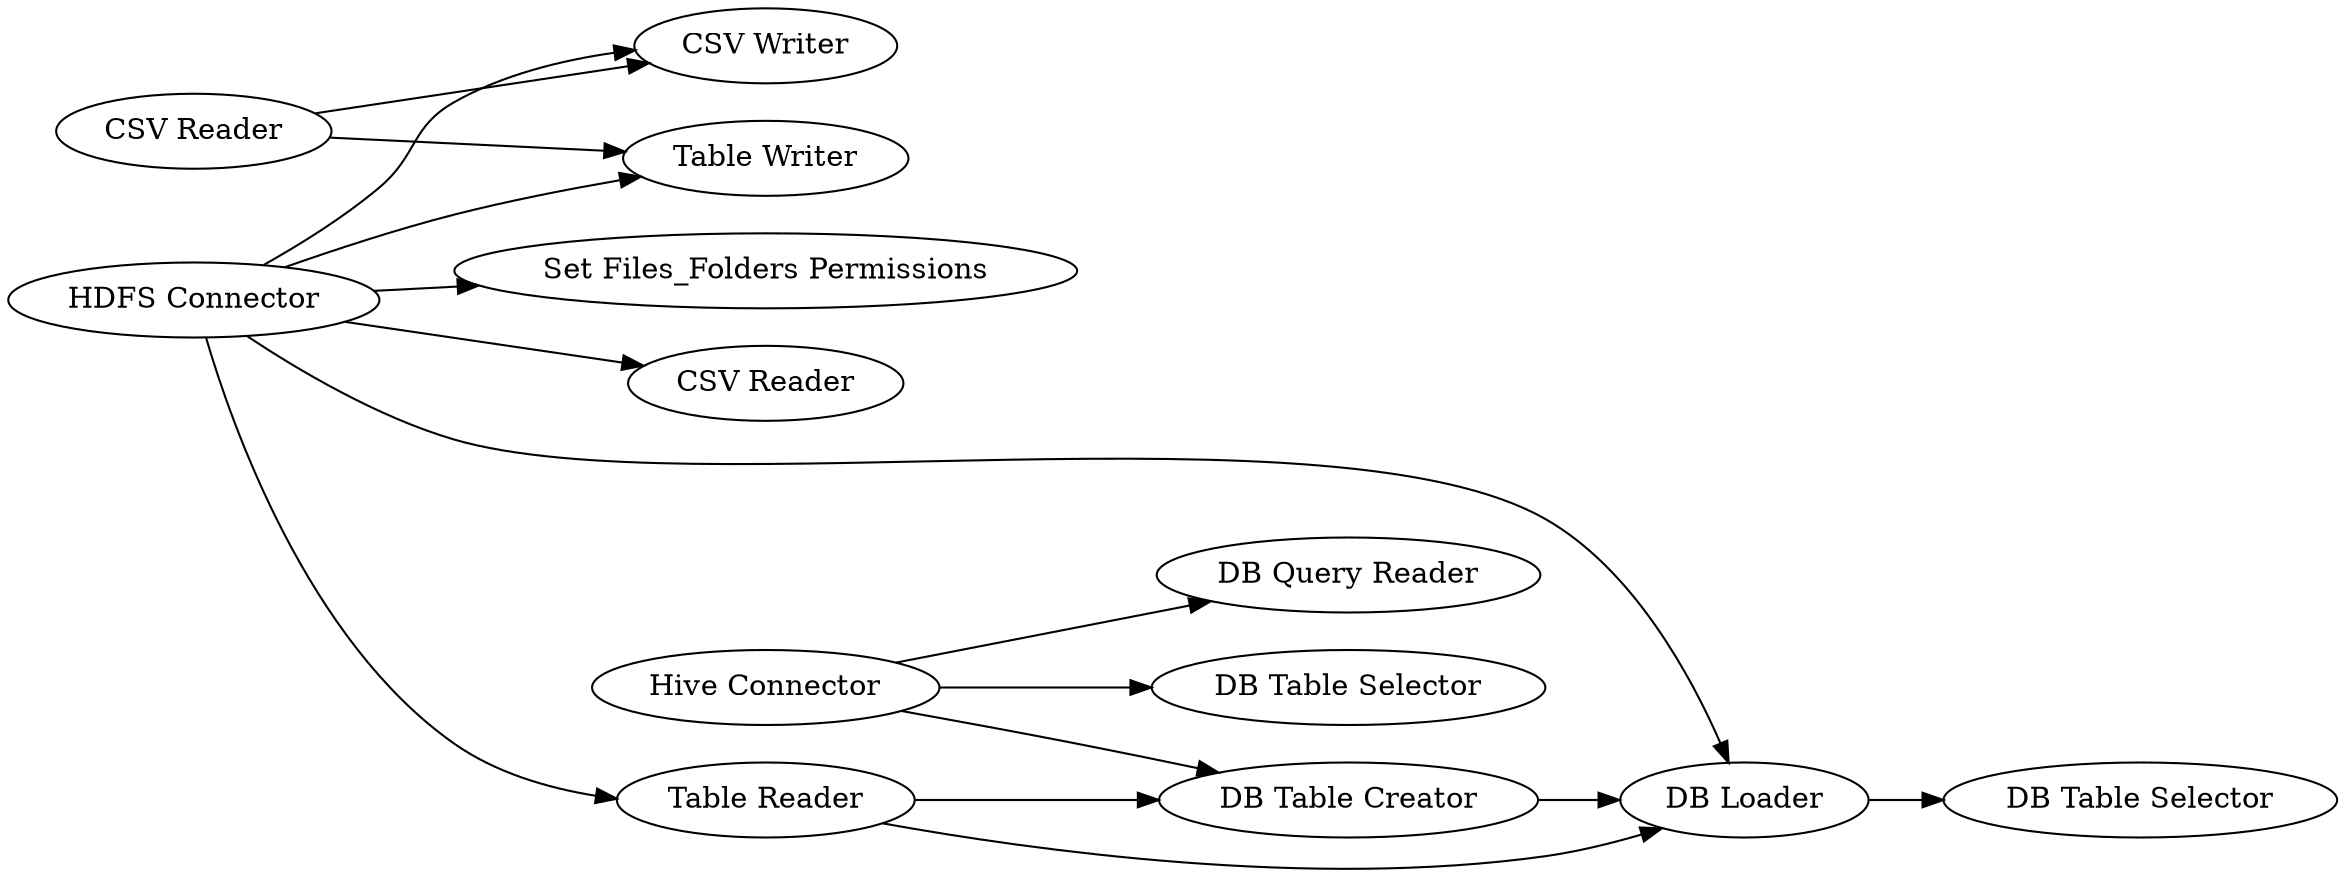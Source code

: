 digraph {
	"-1774283041554715491_67" [label="Table Writer"]
	"-1774283041554715491_75" [label="DB Table Selector"]
	"-1774283041554715491_73" [label="CSV Reader"]
	"-1774283041554715491_64" [label="Table Reader"]
	"-1774283041554715491_66" [label="CSV Reader"]
	"-1774283041554715491_74" [label="CSV Writer"]
	"-1774283041554715491_69" [label="Hive Connector"]
	"-1774283041554715491_65" [label="DB Table Creator"]
	"-1774283041554715491_72" [label="Set Files_Folders Permissions"]
	"-1774283041554715491_60" [label="DB Loader"]
	"-1774283041554715491_59" [label="DB Table Selector"]
	"-1774283041554715491_76" [label="DB Query Reader"]
	"-1774283041554715491_68" [label="HDFS Connector"]
	"-1774283041554715491_69" -> "-1774283041554715491_75"
	"-1774283041554715491_69" -> "-1774283041554715491_76"
	"-1774283041554715491_66" -> "-1774283041554715491_74"
	"-1774283041554715491_64" -> "-1774283041554715491_60"
	"-1774283041554715491_68" -> "-1774283041554715491_73"
	"-1774283041554715491_68" -> "-1774283041554715491_74"
	"-1774283041554715491_66" -> "-1774283041554715491_67"
	"-1774283041554715491_64" -> "-1774283041554715491_65"
	"-1774283041554715491_69" -> "-1774283041554715491_65"
	"-1774283041554715491_68" -> "-1774283041554715491_60"
	"-1774283041554715491_68" -> "-1774283041554715491_67"
	"-1774283041554715491_65" -> "-1774283041554715491_60"
	"-1774283041554715491_68" -> "-1774283041554715491_72"
	"-1774283041554715491_68" -> "-1774283041554715491_64"
	"-1774283041554715491_60" -> "-1774283041554715491_59"
	rankdir=LR
}
